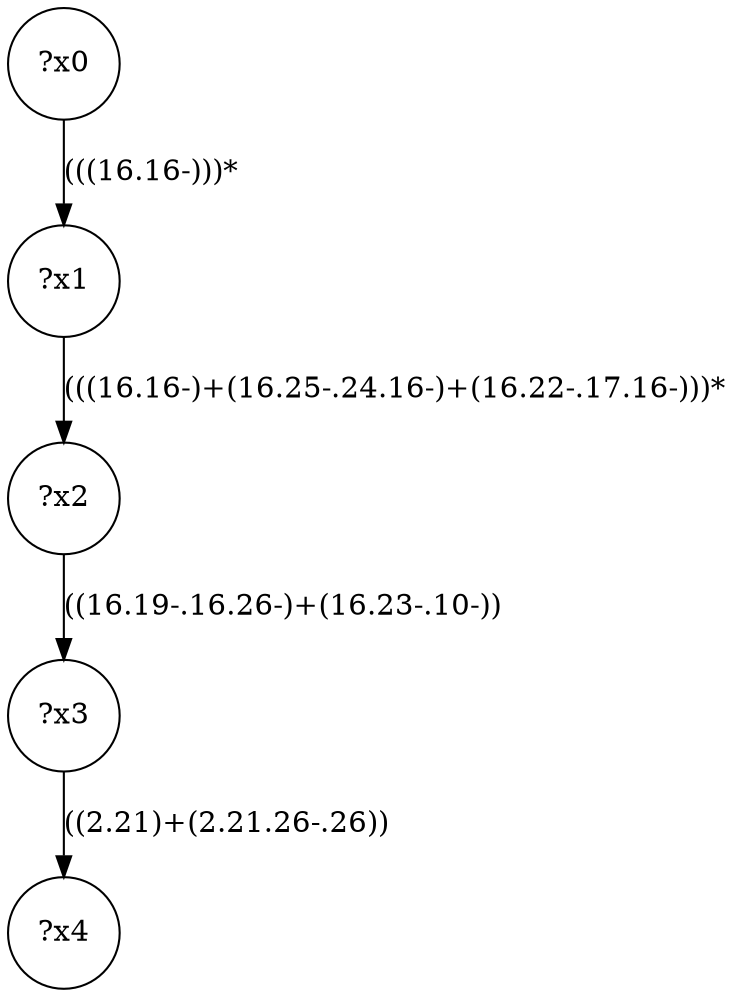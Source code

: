 digraph g {
	x0 [shape=circle, label="?x0"];
	x1 [shape=circle, label="?x1"];
	x0 -> x1 [label="(((16.16-)))*"];
	x2 [shape=circle, label="?x2"];
	x1 -> x2 [label="(((16.16-)+(16.25-.24.16-)+(16.22-.17.16-)))*"];
	x3 [shape=circle, label="?x3"];
	x2 -> x3 [label="((16.19-.16.26-)+(16.23-.10-))"];
	x4 [shape=circle, label="?x4"];
	x3 -> x4 [label="((2.21)+(2.21.26-.26))"];
}
